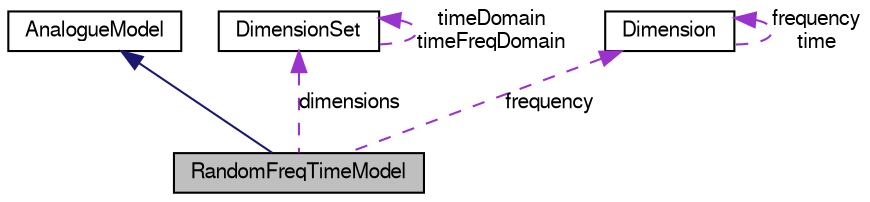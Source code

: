 digraph G
{
  edge [fontname="FreeSans",fontsize="10",labelfontname="FreeSans",labelfontsize="10"];
  node [fontname="FreeSans",fontsize="10",shape=record];
  Node1 [label="RandomFreqTimeModel",height=0.2,width=0.4,color="black", fillcolor="grey75", style="filled" fontcolor="black"];
  Node2 -> Node1 [dir=back,color="midnightblue",fontsize="10",style="solid",fontname="FreeSans"];
  Node2 [label="AnalogueModel",height=0.2,width=0.4,color="black", fillcolor="white", style="filled",URL="$a00007.html",tooltip="Interface for the analogue models of the physical layer."];
  Node3 -> Node1 [dir=back,color="darkorchid3",fontsize="10",style="dashed",label="dimensions",fontname="FreeSans"];
  Node3 [label="DimensionSet",height=0.2,width=0.4,color="black", fillcolor="white", style="filled",URL="$a00084.html",tooltip="Represents a set of dimensions which is used to define over which dimensions a mapping..."];
  Node3 -> Node3 [dir=back,color="darkorchid3",fontsize="10",style="dashed",label="timeDomain\ntimeFreqDomain",fontname="FreeSans"];
  Node4 -> Node1 [dir=back,color="darkorchid3",fontsize="10",style="dashed",label="frequency",fontname="FreeSans"];
  Node4 [label="Dimension",height=0.2,width=0.4,color="black", fillcolor="white", style="filled",URL="$a00083.html",tooltip="Specifies a dimension for mappings (like time, frequency, etc.)."];
  Node4 -> Node4 [dir=back,color="darkorchid3",fontsize="10",style="dashed",label="frequency\ntime",fontname="FreeSans"];
}
